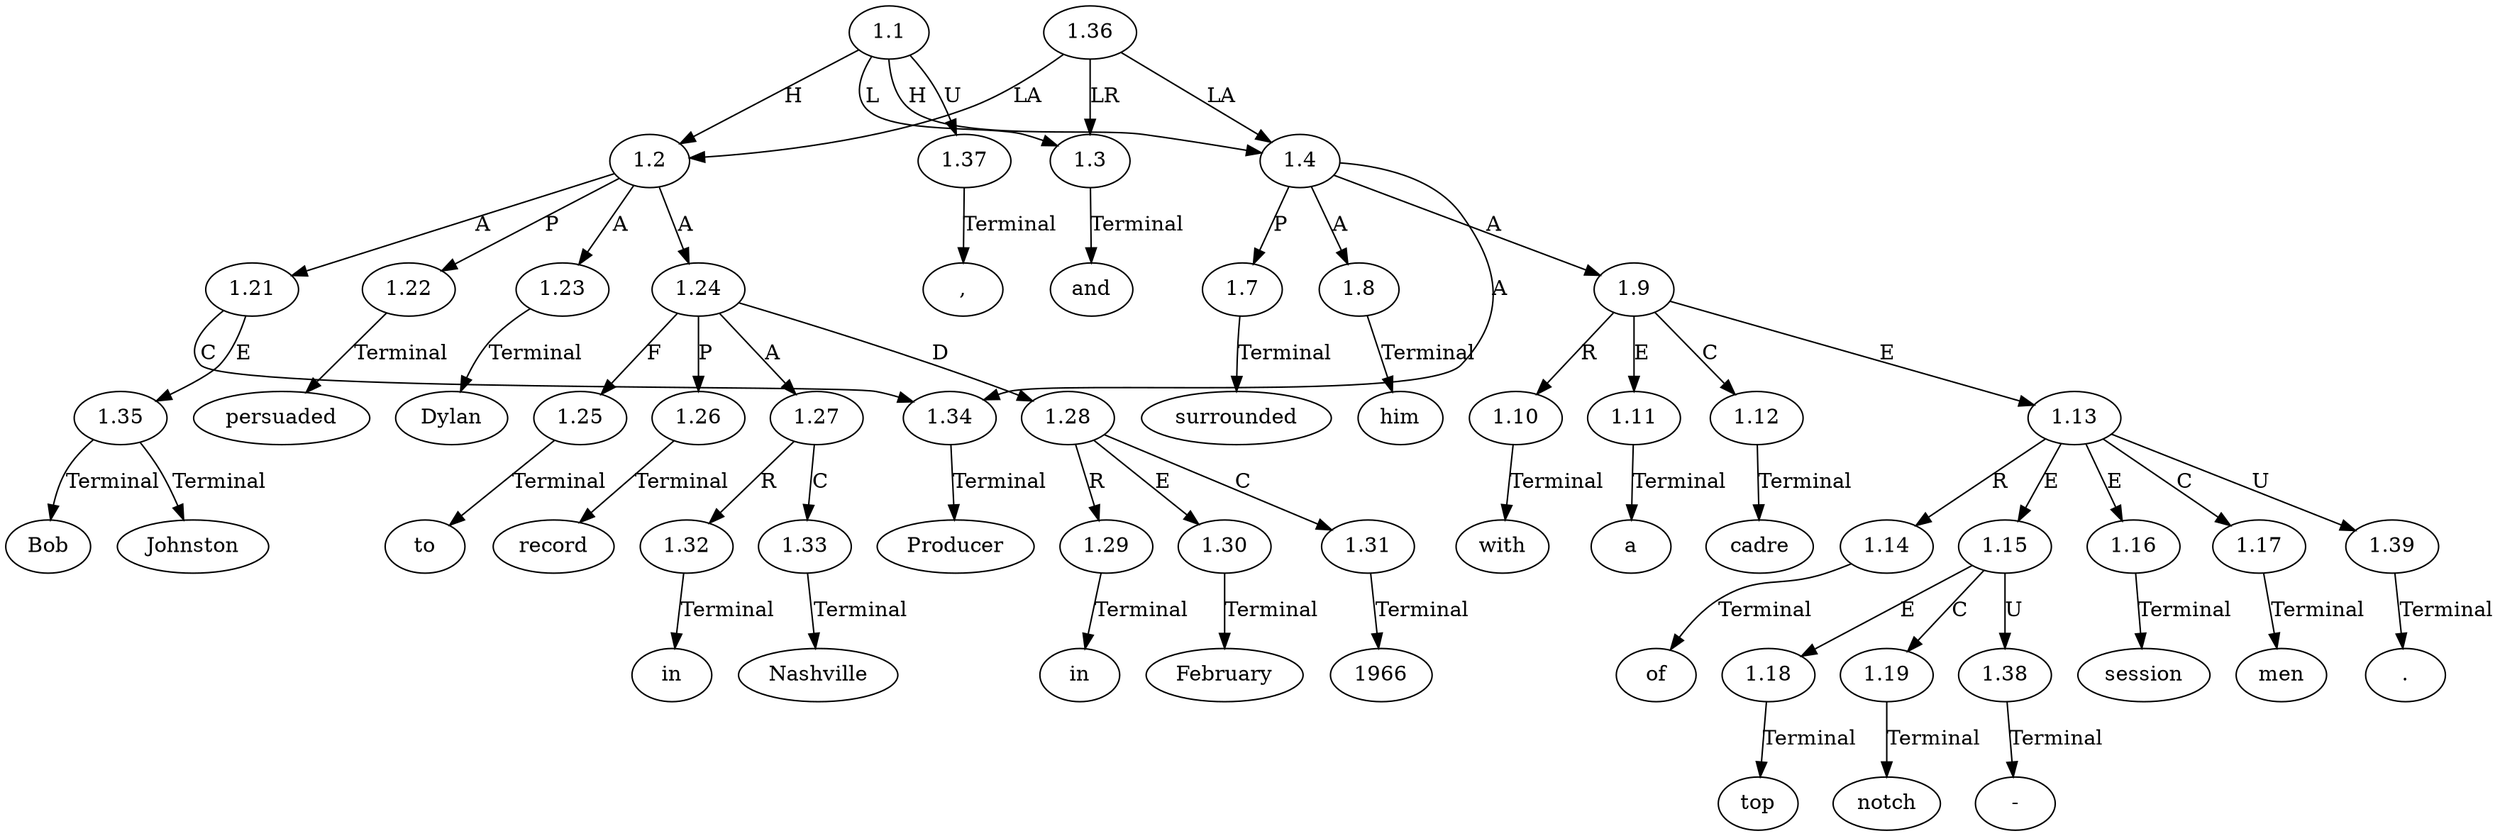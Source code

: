 // Graph
digraph {
	0.1 [label=Producer ordering=out]
	0.10 [label=in ordering=out]
	0.11 [label=February ordering=out]
	0.12 [label=1966 ordering=out]
	0.13 [label="," ordering=out]
	0.14 [label=and ordering=out]
	0.15 [label=surrounded ordering=out]
	0.16 [label=him ordering=out]
	0.17 [label=with ordering=out]
	0.18 [label=a ordering=out]
	0.19 [label=cadre ordering=out]
	0.2 [label=Bob ordering=out]
	0.20 [label=of ordering=out]
	0.21 [label=top ordering=out]
	0.22 [label="-" ordering=out]
	0.23 [label=notch ordering=out]
	0.24 [label=session ordering=out]
	0.25 [label=men ordering=out]
	0.26 [label="." ordering=out]
	0.3 [label=Johnston ordering=out]
	0.4 [label=persuaded ordering=out]
	0.5 [label=Dylan ordering=out]
	0.6 [label=to ordering=out]
	0.7 [label=record ordering=out]
	0.8 [label=in ordering=out]
	0.9 [label=Nashville ordering=out]
	1.1 [label=1.1 ordering=out]
	1.2 [label=1.2 ordering=out]
	1.3 [label=1.3 ordering=out]
	1.4 [label=1.4 ordering=out]
	1.7 [label=1.7 ordering=out]
	1.8 [label=1.8 ordering=out]
	1.9 [label=1.9 ordering=out]
	1.10 [label=1.10 ordering=out]
	1.11 [label=1.11 ordering=out]
	1.12 [label=1.12 ordering=out]
	1.13 [label=1.13 ordering=out]
	1.14 [label=1.14 ordering=out]
	1.15 [label=1.15 ordering=out]
	1.16 [label=1.16 ordering=out]
	1.17 [label=1.17 ordering=out]
	1.18 [label=1.18 ordering=out]
	1.19 [label=1.19 ordering=out]
	1.21 [label=1.21 ordering=out]
	1.22 [label=1.22 ordering=out]
	1.23 [label=1.23 ordering=out]
	1.24 [label=1.24 ordering=out]
	1.25 [label=1.25 ordering=out]
	1.26 [label=1.26 ordering=out]
	1.27 [label=1.27 ordering=out]
	1.28 [label=1.28 ordering=out]
	1.29 [label=1.29 ordering=out]
	1.30 [label=1.30 ordering=out]
	1.31 [label=1.31 ordering=out]
	1.32 [label=1.32 ordering=out]
	1.33 [label=1.33 ordering=out]
	1.34 [label=1.34 ordering=out]
	1.35 [label=1.35 ordering=out]
	1.36 [label=1.36 ordering=out]
	1.37 [label=1.37 ordering=out]
	1.38 [label=1.38 ordering=out]
	1.39 [label=1.39 ordering=out]
	1.1 -> 1.2 [label=H ordering=out]
	1.1 -> 1.3 [label=L ordering=out]
	1.1 -> 1.4 [label=H ordering=out]
	1.1 -> 1.37 [label=U ordering=out]
	1.2 -> 1.21 [label=A ordering=out]
	1.2 -> 1.22 [label=P ordering=out]
	1.2 -> 1.23 [label=A ordering=out]
	1.2 -> 1.24 [label=A ordering=out]
	1.3 -> 0.14 [label=Terminal ordering=out]
	1.4 -> 1.7 [label=P ordering=out]
	1.4 -> 1.8 [label=A ordering=out]
	1.4 -> 1.9 [label=A ordering=out]
	1.4 -> 1.34 [label=A ordering=out]
	1.7 -> 0.15 [label=Terminal ordering=out]
	1.8 -> 0.16 [label=Terminal ordering=out]
	1.9 -> 1.10 [label=R ordering=out]
	1.9 -> 1.11 [label=E ordering=out]
	1.9 -> 1.12 [label=C ordering=out]
	1.9 -> 1.13 [label=E ordering=out]
	1.10 -> 0.17 [label=Terminal ordering=out]
	1.11 -> 0.18 [label=Terminal ordering=out]
	1.12 -> 0.19 [label=Terminal ordering=out]
	1.13 -> 1.14 [label=R ordering=out]
	1.13 -> 1.15 [label=E ordering=out]
	1.13 -> 1.16 [label=E ordering=out]
	1.13 -> 1.17 [label=C ordering=out]
	1.13 -> 1.39 [label=U ordering=out]
	1.14 -> 0.20 [label=Terminal ordering=out]
	1.15 -> 1.18 [label=E ordering=out]
	1.15 -> 1.19 [label=C ordering=out]
	1.15 -> 1.38 [label=U ordering=out]
	1.16 -> 0.24 [label=Terminal ordering=out]
	1.17 -> 0.25 [label=Terminal ordering=out]
	1.18 -> 0.21 [label=Terminal ordering=out]
	1.19 -> 0.23 [label=Terminal ordering=out]
	1.21 -> 1.34 [label=C ordering=out]
	1.21 -> 1.35 [label=E ordering=out]
	1.22 -> 0.4 [label=Terminal ordering=out]
	1.23 -> 0.5 [label=Terminal ordering=out]
	1.24 -> 1.25 [label=F ordering=out]
	1.24 -> 1.26 [label=P ordering=out]
	1.24 -> 1.27 [label=A ordering=out]
	1.24 -> 1.28 [label=D ordering=out]
	1.25 -> 0.6 [label=Terminal ordering=out]
	1.26 -> 0.7 [label=Terminal ordering=out]
	1.27 -> 1.32 [label=R ordering=out]
	1.27 -> 1.33 [label=C ordering=out]
	1.28 -> 1.29 [label=R ordering=out]
	1.28 -> 1.30 [label=E ordering=out]
	1.28 -> 1.31 [label=C ordering=out]
	1.29 -> 0.10 [label=Terminal ordering=out]
	1.30 -> 0.11 [label=Terminal ordering=out]
	1.31 -> 0.12 [label=Terminal ordering=out]
	1.32 -> 0.8 [label=Terminal ordering=out]
	1.33 -> 0.9 [label=Terminal ordering=out]
	1.34 -> 0.1 [label=Terminal ordering=out]
	1.35 -> 0.2 [label=Terminal ordering=out]
	1.35 -> 0.3 [label=Terminal ordering=out]
	1.36 -> 1.2 [label=LA ordering=out]
	1.36 -> 1.3 [label=LR ordering=out]
	1.36 -> 1.4 [label=LA ordering=out]
	1.37 -> 0.13 [label=Terminal ordering=out]
	1.38 -> 0.22 [label=Terminal ordering=out]
	1.39 -> 0.26 [label=Terminal ordering=out]
}
